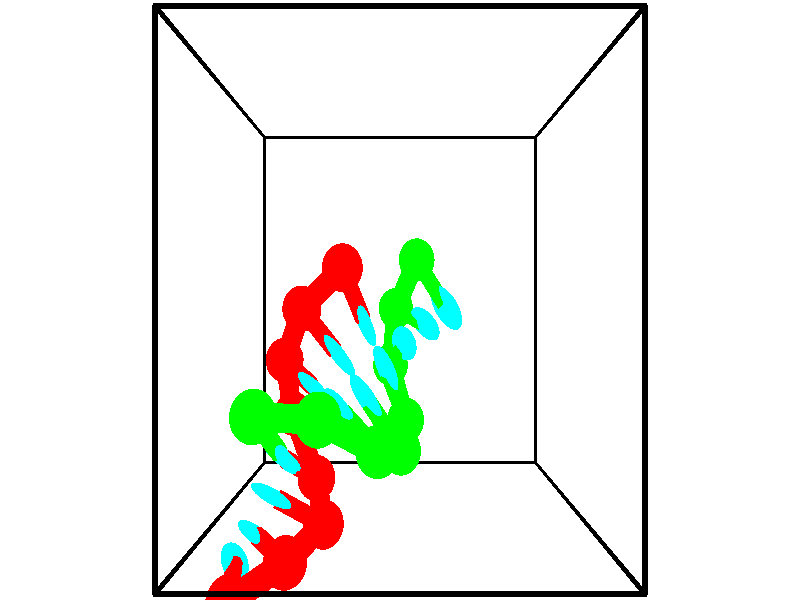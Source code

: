 // switches for output
#declare DRAW_BASES = 1; // possible values are 0, 1; only relevant for DNA ribbons
#declare DRAW_BASES_TYPE = 3; // possible values are 1, 2, 3; only relevant for DNA ribbons
#declare DRAW_FOG = 0; // set to 1 to enable fog

#include "colors.inc"

#include "transforms.inc"
background { rgb <1, 1, 1>}

#default {
   normal{
       ripples 0.25
       frequency 0.20
       turbulence 0.2
       lambda 5
   }
	finish {
		phong 0.1
		phong_size 40.
	}
}

// original window dimensions: 1024x640


// camera settings

camera {
	sky <-0, 1, 0>
	up <-0, 1, 0>
	right 1.6 * <1, 0, 0>
	location <2.5, 2.5, 11.1562>
	look_at <2.5, 2.5, 2.5>
	direction <0, 0, -8.6562>
	angle 67.0682
}


# declare cpy_camera_pos = <2.5, 2.5, 11.1562>;
# if (DRAW_FOG = 1)
fog {
	fog_type 2
	up vnormalize(cpy_camera_pos)
	color rgbt<1,1,1,0.3>
	distance 1e-5
	fog_alt 3e-3
	fog_offset 4
}
# end


// LIGHTS

# declare lum = 6;
global_settings {
	ambient_light rgb lum * <0.05, 0.05, 0.05>
	max_trace_level 15
}# declare cpy_direct_light_amount = 0.25;
light_source
{	1000 * <-1, -1, 1>,
	rgb lum * cpy_direct_light_amount
	parallel
}

light_source
{	1000 * <1, 1, -1>,
	rgb lum * cpy_direct_light_amount
	parallel
}

// strand 0

// nucleotide -1

// particle -1
sphere {
	<0.581589, -0.316577, 4.407749> 0.250000
	pigment { color rgbt <1,0,0,0> }
	no_shadow
}
cylinder {
	<0.516499, -0.240173, 4.020546>,  <0.477445, -0.194331, 3.788224>, 0.100000
	pigment { color rgbt <1,0,0,0> }
	no_shadow
}
cylinder {
	<0.516499, -0.240173, 4.020546>,  <0.581589, -0.316577, 4.407749>, 0.100000
	pigment { color rgbt <1,0,0,0> }
	no_shadow
}

// particle -1
sphere {
	<0.516499, -0.240173, 4.020546> 0.100000
	pigment { color rgbt <1,0,0,0> }
	no_shadow
}
sphere {
	0, 1
	scale<0.080000,0.200000,0.300000>
	matrix <0.649180, 0.759542, 0.040745,
		0.743024, -0.621781, -0.247596,
		-0.162725, 0.191009, -0.968006,
		0.467681, -0.182871, 3.730144>
	pigment { color rgbt <0,1,1,0> }
	no_shadow
}
cylinder {
	<1.182470, -0.008908, 4.235548>,  <0.581589, -0.316577, 4.407749>, 0.130000
	pigment { color rgbt <1,0,0,0> }
	no_shadow
}

// nucleotide -1

// particle -1
sphere {
	<1.182470, -0.008908, 4.235548> 0.250000
	pigment { color rgbt <1,0,0,0> }
	no_shadow
}
cylinder {
	<0.916092, 0.051756, 3.943378>,  <0.756265, 0.088154, 3.768077>, 0.100000
	pigment { color rgbt <1,0,0,0> }
	no_shadow
}
cylinder {
	<0.916092, 0.051756, 3.943378>,  <1.182470, -0.008908, 4.235548>, 0.100000
	pigment { color rgbt <1,0,0,0> }
	no_shadow
}

// particle -1
sphere {
	<0.916092, 0.051756, 3.943378> 0.100000
	pigment { color rgbt <1,0,0,0> }
	no_shadow
}
sphere {
	0, 1
	scale<0.080000,0.200000,0.300000>
	matrix <0.450088, 0.862517, -0.231270,
		0.594928, -0.482768, -0.642648,
		-0.665944, 0.151659, -0.730423,
		0.716309, 0.097254, 3.724252>
	pigment { color rgbt <0,1,1,0> }
	no_shadow
}
cylinder {
	<1.545205, 0.161298, 3.606756>,  <1.182470, -0.008908, 4.235548>, 0.130000
	pigment { color rgbt <1,0,0,0> }
	no_shadow
}

// nucleotide -1

// particle -1
sphere {
	<1.545205, 0.161298, 3.606756> 0.250000
	pigment { color rgbt <1,0,0,0> }
	no_shadow
}
cylinder {
	<1.181072, 0.326839, 3.604914>,  <0.962593, 0.426165, 3.603808>, 0.100000
	pigment { color rgbt <1,0,0,0> }
	no_shadow
}
cylinder {
	<1.181072, 0.326839, 3.604914>,  <1.545205, 0.161298, 3.606756>, 0.100000
	pigment { color rgbt <1,0,0,0> }
	no_shadow
}

// particle -1
sphere {
	<1.181072, 0.326839, 3.604914> 0.100000
	pigment { color rgbt <1,0,0,0> }
	no_shadow
}
sphere {
	0, 1
	scale<0.080000,0.200000,0.300000>
	matrix <0.397357, 0.870823, -0.289438,
		-0.115775, -0.265315, -0.957186,
		-0.910331, 0.413854, -0.004606,
		0.907973, 0.450996, 3.603532>
	pigment { color rgbt <0,1,1,0> }
	no_shadow
}
cylinder {
	<1.382819, 0.514190, 3.077001>,  <1.545205, 0.161298, 3.606756>, 0.130000
	pigment { color rgbt <1,0,0,0> }
	no_shadow
}

// nucleotide -1

// particle -1
sphere {
	<1.382819, 0.514190, 3.077001> 0.250000
	pigment { color rgbt <1,0,0,0> }
	no_shadow
}
cylinder {
	<1.180359, 0.706371, 3.363491>,  <1.058883, 0.821680, 3.535385>, 0.100000
	pigment { color rgbt <1,0,0,0> }
	no_shadow
}
cylinder {
	<1.180359, 0.706371, 3.363491>,  <1.382819, 0.514190, 3.077001>, 0.100000
	pigment { color rgbt <1,0,0,0> }
	no_shadow
}

// particle -1
sphere {
	<1.180359, 0.706371, 3.363491> 0.100000
	pigment { color rgbt <1,0,0,0> }
	no_shadow
}
sphere {
	0, 1
	scale<0.080000,0.200000,0.300000>
	matrix <0.521187, 0.832061, -0.189838,
		-0.687151, 0.277201, -0.671553,
		-0.506150, 0.480452, 0.716225,
		1.028514, 0.850507, 3.578358>
	pigment { color rgbt <0,1,1,0> }
	no_shadow
}
cylinder {
	<1.023275, 1.197389, 2.831950>,  <1.382819, 0.514190, 3.077001>, 0.130000
	pigment { color rgbt <1,0,0,0> }
	no_shadow
}

// nucleotide -1

// particle -1
sphere {
	<1.023275, 1.197389, 2.831950> 0.250000
	pigment { color rgbt <1,0,0,0> }
	no_shadow
}
cylinder {
	<1.148830, 1.192642, 3.211704>,  <1.224164, 1.189794, 3.439557>, 0.100000
	pigment { color rgbt <1,0,0,0> }
	no_shadow
}
cylinder {
	<1.148830, 1.192642, 3.211704>,  <1.023275, 1.197389, 2.831950>, 0.100000
	pigment { color rgbt <1,0,0,0> }
	no_shadow
}

// particle -1
sphere {
	<1.148830, 1.192642, 3.211704> 0.100000
	pigment { color rgbt <1,0,0,0> }
	no_shadow
}
sphere {
	0, 1
	scale<0.080000,0.200000,0.300000>
	matrix <0.619039, 0.760726, -0.195159,
		-0.719906, 0.648965, 0.246130,
		0.313888, -0.011868, 0.949386,
		1.242997, 1.189082, 3.496520>
	pigment { color rgbt <0,1,1,0> }
	no_shadow
}
cylinder {
	<0.946024, 1.826086, 3.016872>,  <1.023275, 1.197389, 2.831950>, 0.130000
	pigment { color rgbt <1,0,0,0> }
	no_shadow
}

// nucleotide -1

// particle -1
sphere {
	<0.946024, 1.826086, 3.016872> 0.250000
	pigment { color rgbt <1,0,0,0> }
	no_shadow
}
cylinder {
	<1.209465, 1.678883, 3.279417>,  <1.367530, 1.590560, 3.436944>, 0.100000
	pigment { color rgbt <1,0,0,0> }
	no_shadow
}
cylinder {
	<1.209465, 1.678883, 3.279417>,  <0.946024, 1.826086, 3.016872>, 0.100000
	pigment { color rgbt <1,0,0,0> }
	no_shadow
}

// particle -1
sphere {
	<1.209465, 1.678883, 3.279417> 0.100000
	pigment { color rgbt <1,0,0,0> }
	no_shadow
}
sphere {
	0, 1
	scale<0.080000,0.200000,0.300000>
	matrix <0.605571, 0.776981, -0.172000,
		-0.446684, 0.510754, 0.734578,
		0.658603, -0.368009, 0.656362,
		1.407046, 1.568480, 3.476326>
	pigment { color rgbt <0,1,1,0> }
	no_shadow
}
cylinder {
	<1.230497, 2.406022, 3.338405>,  <0.946024, 1.826086, 3.016872>, 0.130000
	pigment { color rgbt <1,0,0,0> }
	no_shadow
}

// nucleotide -1

// particle -1
sphere {
	<1.230497, 2.406022, 3.338405> 0.250000
	pigment { color rgbt <1,0,0,0> }
	no_shadow
}
cylinder {
	<1.507565, 2.125172, 3.404413>,  <1.673805, 1.956662, 3.444018>, 0.100000
	pigment { color rgbt <1,0,0,0> }
	no_shadow
}
cylinder {
	<1.507565, 2.125172, 3.404413>,  <1.230497, 2.406022, 3.338405>, 0.100000
	pigment { color rgbt <1,0,0,0> }
	no_shadow
}

// particle -1
sphere {
	<1.507565, 2.125172, 3.404413> 0.100000
	pigment { color rgbt <1,0,0,0> }
	no_shadow
}
sphere {
	0, 1
	scale<0.080000,0.200000,0.300000>
	matrix <0.719301, 0.655635, -0.229669,
		0.053064, 0.277783, 0.959177,
		0.692668, -0.702125, 0.165020,
		1.715365, 1.914534, 3.453919>
	pigment { color rgbt <0,1,1,0> }
	no_shadow
}
cylinder {
	<1.791623, 2.830110, 3.732844>,  <1.230497, 2.406022, 3.338405>, 0.130000
	pigment { color rgbt <1,0,0,0> }
	no_shadow
}

// nucleotide -1

// particle -1
sphere {
	<1.791623, 2.830110, 3.732844> 0.250000
	pigment { color rgbt <1,0,0,0> }
	no_shadow
}
cylinder {
	<1.936630, 2.502853, 3.554306>,  <2.023634, 2.306499, 3.447183>, 0.100000
	pigment { color rgbt <1,0,0,0> }
	no_shadow
}
cylinder {
	<1.936630, 2.502853, 3.554306>,  <1.791623, 2.830110, 3.732844>, 0.100000
	pigment { color rgbt <1,0,0,0> }
	no_shadow
}

// particle -1
sphere {
	<1.936630, 2.502853, 3.554306> 0.100000
	pigment { color rgbt <1,0,0,0> }
	no_shadow
}
sphere {
	0, 1
	scale<0.080000,0.200000,0.300000>
	matrix <0.847762, 0.488427, -0.206732,
		0.387144, -0.303450, 0.870654,
		0.362518, -0.818142, -0.446345,
		2.045386, 2.257411, 3.420403>
	pigment { color rgbt <0,1,1,0> }
	no_shadow
}
// strand 1

// nucleotide -1

// particle -1
sphere {
	<2.734419, 2.970125, 2.680751> 0.250000
	pigment { color rgbt <0,1,0,0> }
	no_shadow
}
cylinder {
	<2.971664, 2.648209, 2.689957>,  <3.114012, 2.455060, 2.695480>, 0.100000
	pigment { color rgbt <0,1,0,0> }
	no_shadow
}
cylinder {
	<2.971664, 2.648209, 2.689957>,  <2.734419, 2.970125, 2.680751>, 0.100000
	pigment { color rgbt <0,1,0,0> }
	no_shadow
}

// particle -1
sphere {
	<2.971664, 2.648209, 2.689957> 0.100000
	pigment { color rgbt <0,1,0,0> }
	no_shadow
}
sphere {
	0, 1
	scale<0.080000,0.200000,0.300000>
	matrix <-0.602694, -0.424858, 0.675466,
		-0.533832, -0.414497, -0.737032,
		0.593113, -0.804790, 0.023012,
		3.149599, 2.406772, 2.696861>
	pigment { color rgbt <0,1,1,0> }
	no_shadow
}
cylinder {
	<2.439087, 2.397541, 2.311993>,  <2.734419, 2.970125, 2.680751>, 0.130000
	pigment { color rgbt <0,1,0,0> }
	no_shadow
}

// nucleotide -1

// particle -1
sphere {
	<2.439087, 2.397541, 2.311993> 0.250000
	pigment { color rgbt <0,1,0,0> }
	no_shadow
}
cylinder {
	<2.669205, 2.300449, 2.624434>,  <2.807275, 2.242194, 2.811898>, 0.100000
	pigment { color rgbt <0,1,0,0> }
	no_shadow
}
cylinder {
	<2.669205, 2.300449, 2.624434>,  <2.439087, 2.397541, 2.311993>, 0.100000
	pigment { color rgbt <0,1,0,0> }
	no_shadow
}

// particle -1
sphere {
	<2.669205, 2.300449, 2.624434> 0.100000
	pigment { color rgbt <0,1,0,0> }
	no_shadow
}
sphere {
	0, 1
	scale<0.080000,0.200000,0.300000>
	matrix <-0.778760, -0.454578, 0.432308,
		0.250138, -0.856995, -0.450544,
		0.575294, -0.242729, 0.781102,
		2.841793, 2.227630, 2.858764>
	pigment { color rgbt <0,1,1,0> }
	no_shadow
}
cylinder {
	<2.363530, 1.719412, 2.439809>,  <2.439087, 2.397541, 2.311993>, 0.130000
	pigment { color rgbt <0,1,0,0> }
	no_shadow
}

// nucleotide -1

// particle -1
sphere {
	<2.363530, 1.719412, 2.439809> 0.250000
	pigment { color rgbt <0,1,0,0> }
	no_shadow
}
cylinder {
	<2.472977, 1.886503, 2.786366>,  <2.538645, 1.986758, 2.994301>, 0.100000
	pigment { color rgbt <0,1,0,0> }
	no_shadow
}
cylinder {
	<2.472977, 1.886503, 2.786366>,  <2.363530, 1.719412, 2.439809>, 0.100000
	pigment { color rgbt <0,1,0,0> }
	no_shadow
}

// particle -1
sphere {
	<2.472977, 1.886503, 2.786366> 0.100000
	pigment { color rgbt <0,1,0,0> }
	no_shadow
}
sphere {
	0, 1
	scale<0.080000,0.200000,0.300000>
	matrix <-0.709313, -0.520742, 0.475082,
		0.649622, -0.744535, 0.153816,
		0.273617, 0.417727, 0.866393,
		2.555062, 2.011821, 3.046284>
	pigment { color rgbt <0,1,1,0> }
	no_shadow
}
cylinder {
	<2.575595, 1.142635, 2.955286>,  <2.363530, 1.719412, 2.439809>, 0.130000
	pigment { color rgbt <0,1,0,0> }
	no_shadow
}

// nucleotide -1

// particle -1
sphere {
	<2.575595, 1.142635, 2.955286> 0.250000
	pigment { color rgbt <0,1,0,0> }
	no_shadow
}
cylinder {
	<2.425560, 1.486192, 3.094777>,  <2.335539, 1.692327, 3.178472>, 0.100000
	pigment { color rgbt <0,1,0,0> }
	no_shadow
}
cylinder {
	<2.425560, 1.486192, 3.094777>,  <2.575595, 1.142635, 2.955286>, 0.100000
	pigment { color rgbt <0,1,0,0> }
	no_shadow
}

// particle -1
sphere {
	<2.425560, 1.486192, 3.094777> 0.100000
	pigment { color rgbt <0,1,0,0> }
	no_shadow
}
sphere {
	0, 1
	scale<0.080000,0.200000,0.300000>
	matrix <-0.755872, -0.501157, 0.421305,
		0.536624, -0.105568, 0.837192,
		-0.375089, 0.858893, 0.348729,
		2.313033, 1.743860, 3.199396>
	pigment { color rgbt <0,1,1,0> }
	no_shadow
}
cylinder {
	<2.509528, 0.935297, 3.642568>,  <2.575595, 1.142635, 2.955286>, 0.130000
	pigment { color rgbt <0,1,0,0> }
	no_shadow
}

// nucleotide -1

// particle -1
sphere {
	<2.509528, 0.935297, 3.642568> 0.250000
	pigment { color rgbt <0,1,0,0> }
	no_shadow
}
cylinder {
	<2.260315, 1.247695, 3.625237>,  <2.110787, 1.435134, 3.614839>, 0.100000
	pigment { color rgbt <0,1,0,0> }
	no_shadow
}
cylinder {
	<2.260315, 1.247695, 3.625237>,  <2.509528, 0.935297, 3.642568>, 0.100000
	pigment { color rgbt <0,1,0,0> }
	no_shadow
}

// particle -1
sphere {
	<2.260315, 1.247695, 3.625237> 0.100000
	pigment { color rgbt <0,1,0,0> }
	no_shadow
}
sphere {
	0, 1
	scale<0.080000,0.200000,0.300000>
	matrix <-0.708422, -0.539920, 0.454558,
		0.331615, 0.313898, 0.889662,
		-0.623032, 0.780995, -0.043327,
		2.073405, 1.481994, 3.612239>
	pigment { color rgbt <0,1,1,0> }
	no_shadow
}
cylinder {
	<2.247155, 1.067411, 4.322993>,  <2.509528, 0.935297, 3.642568>, 0.130000
	pigment { color rgbt <0,1,0,0> }
	no_shadow
}

// nucleotide -1

// particle -1
sphere {
	<2.247155, 1.067411, 4.322993> 0.250000
	pigment { color rgbt <0,1,0,0> }
	no_shadow
}
cylinder {
	<1.980881, 1.262082, 4.096716>,  <1.821116, 1.378884, 3.960950>, 0.100000
	pigment { color rgbt <0,1,0,0> }
	no_shadow
}
cylinder {
	<1.980881, 1.262082, 4.096716>,  <2.247155, 1.067411, 4.322993>, 0.100000
	pigment { color rgbt <0,1,0,0> }
	no_shadow
}

// particle -1
sphere {
	<1.980881, 1.262082, 4.096716> 0.100000
	pigment { color rgbt <0,1,0,0> }
	no_shadow
}
sphere {
	0, 1
	scale<0.080000,0.200000,0.300000>
	matrix <-0.739528, -0.531631, 0.412875,
		-0.099803, 0.693191, 0.713811,
		-0.665686, 0.486677, -0.565692,
		1.781175, 1.408085, 3.927008>
	pigment { color rgbt <0,1,1,0> }
	no_shadow
}
cylinder {
	<1.627026, 1.435013, 4.722299>,  <2.247155, 1.067411, 4.322993>, 0.130000
	pigment { color rgbt <0,1,0,0> }
	no_shadow
}

// nucleotide -1

// particle -1
sphere {
	<1.627026, 1.435013, 4.722299> 0.250000
	pigment { color rgbt <0,1,0,0> }
	no_shadow
}
cylinder {
	<1.520332, 1.319569, 4.354483>,  <1.456316, 1.250302, 4.133793>, 0.100000
	pigment { color rgbt <0,1,0,0> }
	no_shadow
}
cylinder {
	<1.520332, 1.319569, 4.354483>,  <1.627026, 1.435013, 4.722299>, 0.100000
	pigment { color rgbt <0,1,0,0> }
	no_shadow
}

// particle -1
sphere {
	<1.520332, 1.319569, 4.354483> 0.100000
	pigment { color rgbt <0,1,0,0> }
	no_shadow
}
sphere {
	0, 1
	scale<0.080000,0.200000,0.300000>
	matrix <-0.698934, -0.599006, 0.390748,
		-0.663585, 0.746924, -0.041945,
		-0.266734, -0.288611, -0.919541,
		1.440312, 1.232985, 4.078620>
	pigment { color rgbt <0,1,1,0> }
	no_shadow
}
cylinder {
	<0.917849, 1.451634, 4.657483>,  <1.627026, 1.435013, 4.722299>, 0.130000
	pigment { color rgbt <0,1,0,0> }
	no_shadow
}

// nucleotide -1

// particle -1
sphere {
	<0.917849, 1.451634, 4.657483> 0.250000
	pigment { color rgbt <0,1,0,0> }
	no_shadow
}
cylinder {
	<1.035011, 1.194575, 4.374298>,  <1.105309, 1.040339, 4.204387>, 0.100000
	pigment { color rgbt <0,1,0,0> }
	no_shadow
}
cylinder {
	<1.035011, 1.194575, 4.374298>,  <0.917849, 1.451634, 4.657483>, 0.100000
	pigment { color rgbt <0,1,0,0> }
	no_shadow
}

// particle -1
sphere {
	<1.035011, 1.194575, 4.374298> 0.100000
	pigment { color rgbt <0,1,0,0> }
	no_shadow
}
sphere {
	0, 1
	scale<0.080000,0.200000,0.300000>
	matrix <-0.636739, -0.683470, 0.356977,
		-0.713282, 0.346228, -0.609389,
		0.292903, -0.642647, -0.707963,
		1.122883, 1.001780, 4.161910>
	pigment { color rgbt <0,1,1,0> }
	no_shadow
}
// box output
cylinder {
	<0.000000, 0.000000, 0.000000>,  <5.000000, 0.000000, 0.000000>, 0.025000
	pigment { color rgbt <0,0,0,0> }
	no_shadow
}
cylinder {
	<0.000000, 0.000000, 0.000000>,  <0.000000, 5.000000, 0.000000>, 0.025000
	pigment { color rgbt <0,0,0,0> }
	no_shadow
}
cylinder {
	<0.000000, 0.000000, 0.000000>,  <0.000000, 0.000000, 5.000000>, 0.025000
	pigment { color rgbt <0,0,0,0> }
	no_shadow
}
cylinder {
	<5.000000, 5.000000, 5.000000>,  <0.000000, 5.000000, 5.000000>, 0.025000
	pigment { color rgbt <0,0,0,0> }
	no_shadow
}
cylinder {
	<5.000000, 5.000000, 5.000000>,  <5.000000, 0.000000, 5.000000>, 0.025000
	pigment { color rgbt <0,0,0,0> }
	no_shadow
}
cylinder {
	<5.000000, 5.000000, 5.000000>,  <5.000000, 5.000000, 0.000000>, 0.025000
	pigment { color rgbt <0,0,0,0> }
	no_shadow
}
cylinder {
	<0.000000, 0.000000, 5.000000>,  <0.000000, 5.000000, 5.000000>, 0.025000
	pigment { color rgbt <0,0,0,0> }
	no_shadow
}
cylinder {
	<0.000000, 0.000000, 5.000000>,  <5.000000, 0.000000, 5.000000>, 0.025000
	pigment { color rgbt <0,0,0,0> }
	no_shadow
}
cylinder {
	<5.000000, 5.000000, 0.000000>,  <0.000000, 5.000000, 0.000000>, 0.025000
	pigment { color rgbt <0,0,0,0> }
	no_shadow
}
cylinder {
	<5.000000, 5.000000, 0.000000>,  <5.000000, 0.000000, 0.000000>, 0.025000
	pigment { color rgbt <0,0,0,0> }
	no_shadow
}
cylinder {
	<5.000000, 0.000000, 5.000000>,  <5.000000, 0.000000, 0.000000>, 0.025000
	pigment { color rgbt <0,0,0,0> }
	no_shadow
}
cylinder {
	<0.000000, 5.000000, 0.000000>,  <0.000000, 5.000000, 5.000000>, 0.025000
	pigment { color rgbt <0,0,0,0> }
	no_shadow
}
// end of box output
